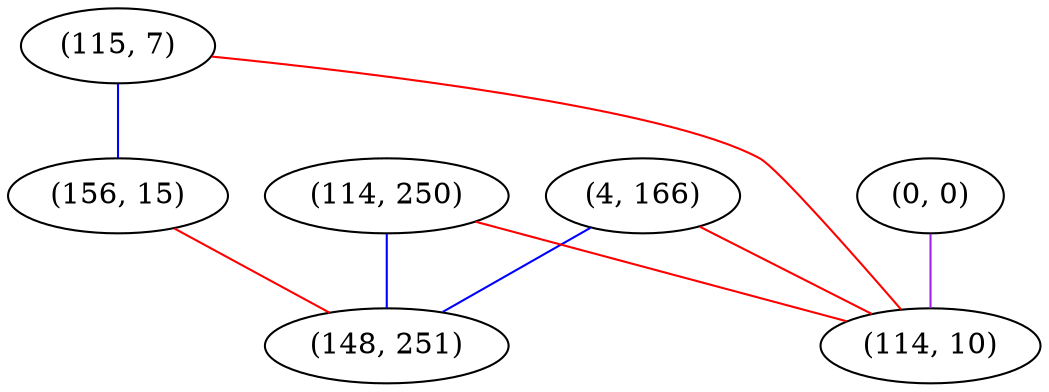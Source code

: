 graph "" {
"(0, 0)";
"(4, 166)";
"(115, 7)";
"(114, 250)";
"(156, 15)";
"(148, 251)";
"(114, 10)";
"(0, 0)" -- "(114, 10)"  [color=purple, key=0, weight=4];
"(4, 166)" -- "(148, 251)"  [color=blue, key=0, weight=3];
"(4, 166)" -- "(114, 10)"  [color=red, key=0, weight=1];
"(115, 7)" -- "(156, 15)"  [color=blue, key=0, weight=3];
"(115, 7)" -- "(114, 10)"  [color=red, key=0, weight=1];
"(114, 250)" -- "(148, 251)"  [color=blue, key=0, weight=3];
"(114, 250)" -- "(114, 10)"  [color=red, key=0, weight=1];
"(156, 15)" -- "(148, 251)"  [color=red, key=0, weight=1];
}
